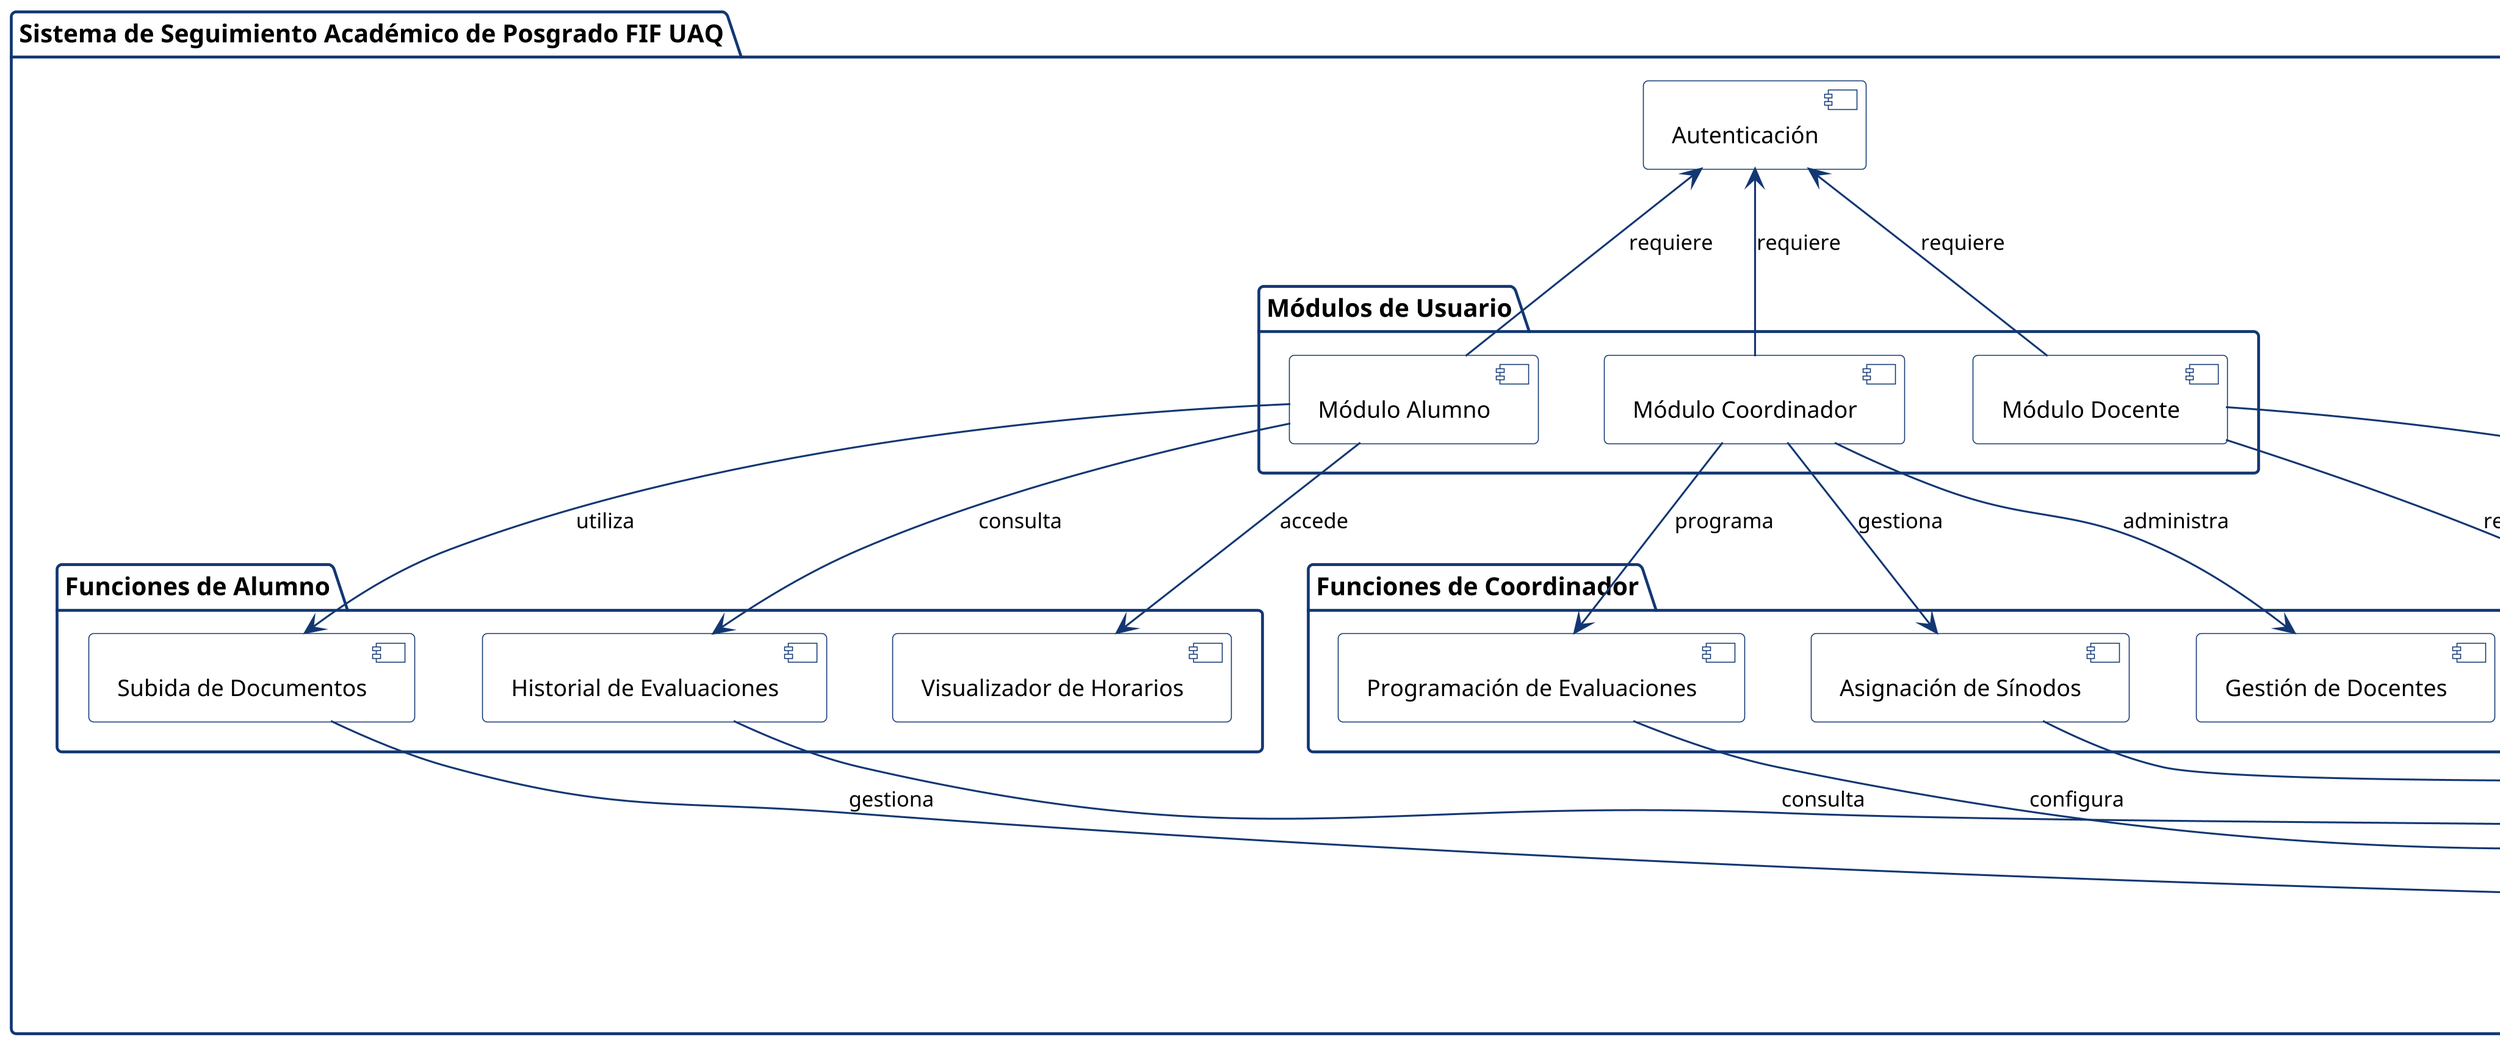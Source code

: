 @startuml SSAP_Componentes

' Configuración de página para tamaño carta
skinparam dpi 300

' Estilos personalizados
skinparam componentStyle uml2
skinparam {
    ComponentFontSize 12
    PackageFontSize 13
    ArrowFontSize 11
    ComponentFontName Arial
    PackageFontName Arial
    DefaultFontName Arial
    
    BackgroundColor white
    ComponentBackgroundColor white
    PackageBackgroundColor white
    
    ComponentBorderColor #123773
    PackageBorderColor #123773
    ArrowColor #123773
}

package "Sistema de Seguimiento Académico de Posgrado FIF UAQ" {
    [Autenticación] as Auth

    package "Módulos de Usuario" {
        [Módulo Alumno] as Alumno
        [Módulo Coordinador] as Coord
        [Módulo Docente] as Docente
    }

    package "Funciones Principales" {
        [Sistema de Evaluación] as Eval
        [Gestión de Documentos] as Doc
        [Gestión de Sínodos] as Sinodo
        [Generador de Reportes] as Reporte
    }

    package "Funciones de Alumno" {
        [Visualizador de Horarios] as Horarios
        [Subida de Documentos] as SubirDoc
        [Historial de Evaluaciones] as HistEval
    }

    package "Funciones de Coordinador" {
        [Gestión de Docentes] as GestDoc
        [Asignación de Sínodos] as AsigSin
        [Programación de Evaluaciones] as ProgEval
    }

    package "Funciones de Docente" {
        [Evaluaciones Pendientes] as EvalPend
        [Registro de Evaluaciones] as RegEval
    }

    ' Relaciones de Autenticación
    Auth <-- Alumno : "requiere"
    Auth <-- Coord : "requiere"
    Auth <-- Docente : "requiere"

    ' Relaciones de Alumno
    Alumno --> Horarios : "accede"
    Alumno --> SubirDoc : "utiliza"
    Alumno --> HistEval : "consulta"
    SubirDoc --> Doc : "gestiona"
    HistEval --> Eval : "consulta"

    ' Relaciones de Coordinador
    Coord --> GestDoc : "administra"
    Coord --> AsigSin : "gestiona"
    Coord --> ProgEval : "programa"
    AsigSin --> Sinodo : "actualiza"
    ProgEval --> Eval : "configura"

    ' Relaciones de Docente
    Docente --> EvalPend : "revisa"
    Docente --> RegEval : "registra"
    EvalPend --> Eval : "consulta"
    RegEval --> Eval : "actualiza"

    ' Relaciones de Reportes
    Reporte --> Eval : "obtiene datos"
    Reporte --> Sinodo : "obtiene datos"
    Reporte --> Doc : "obtiene datos"
}

@enduml